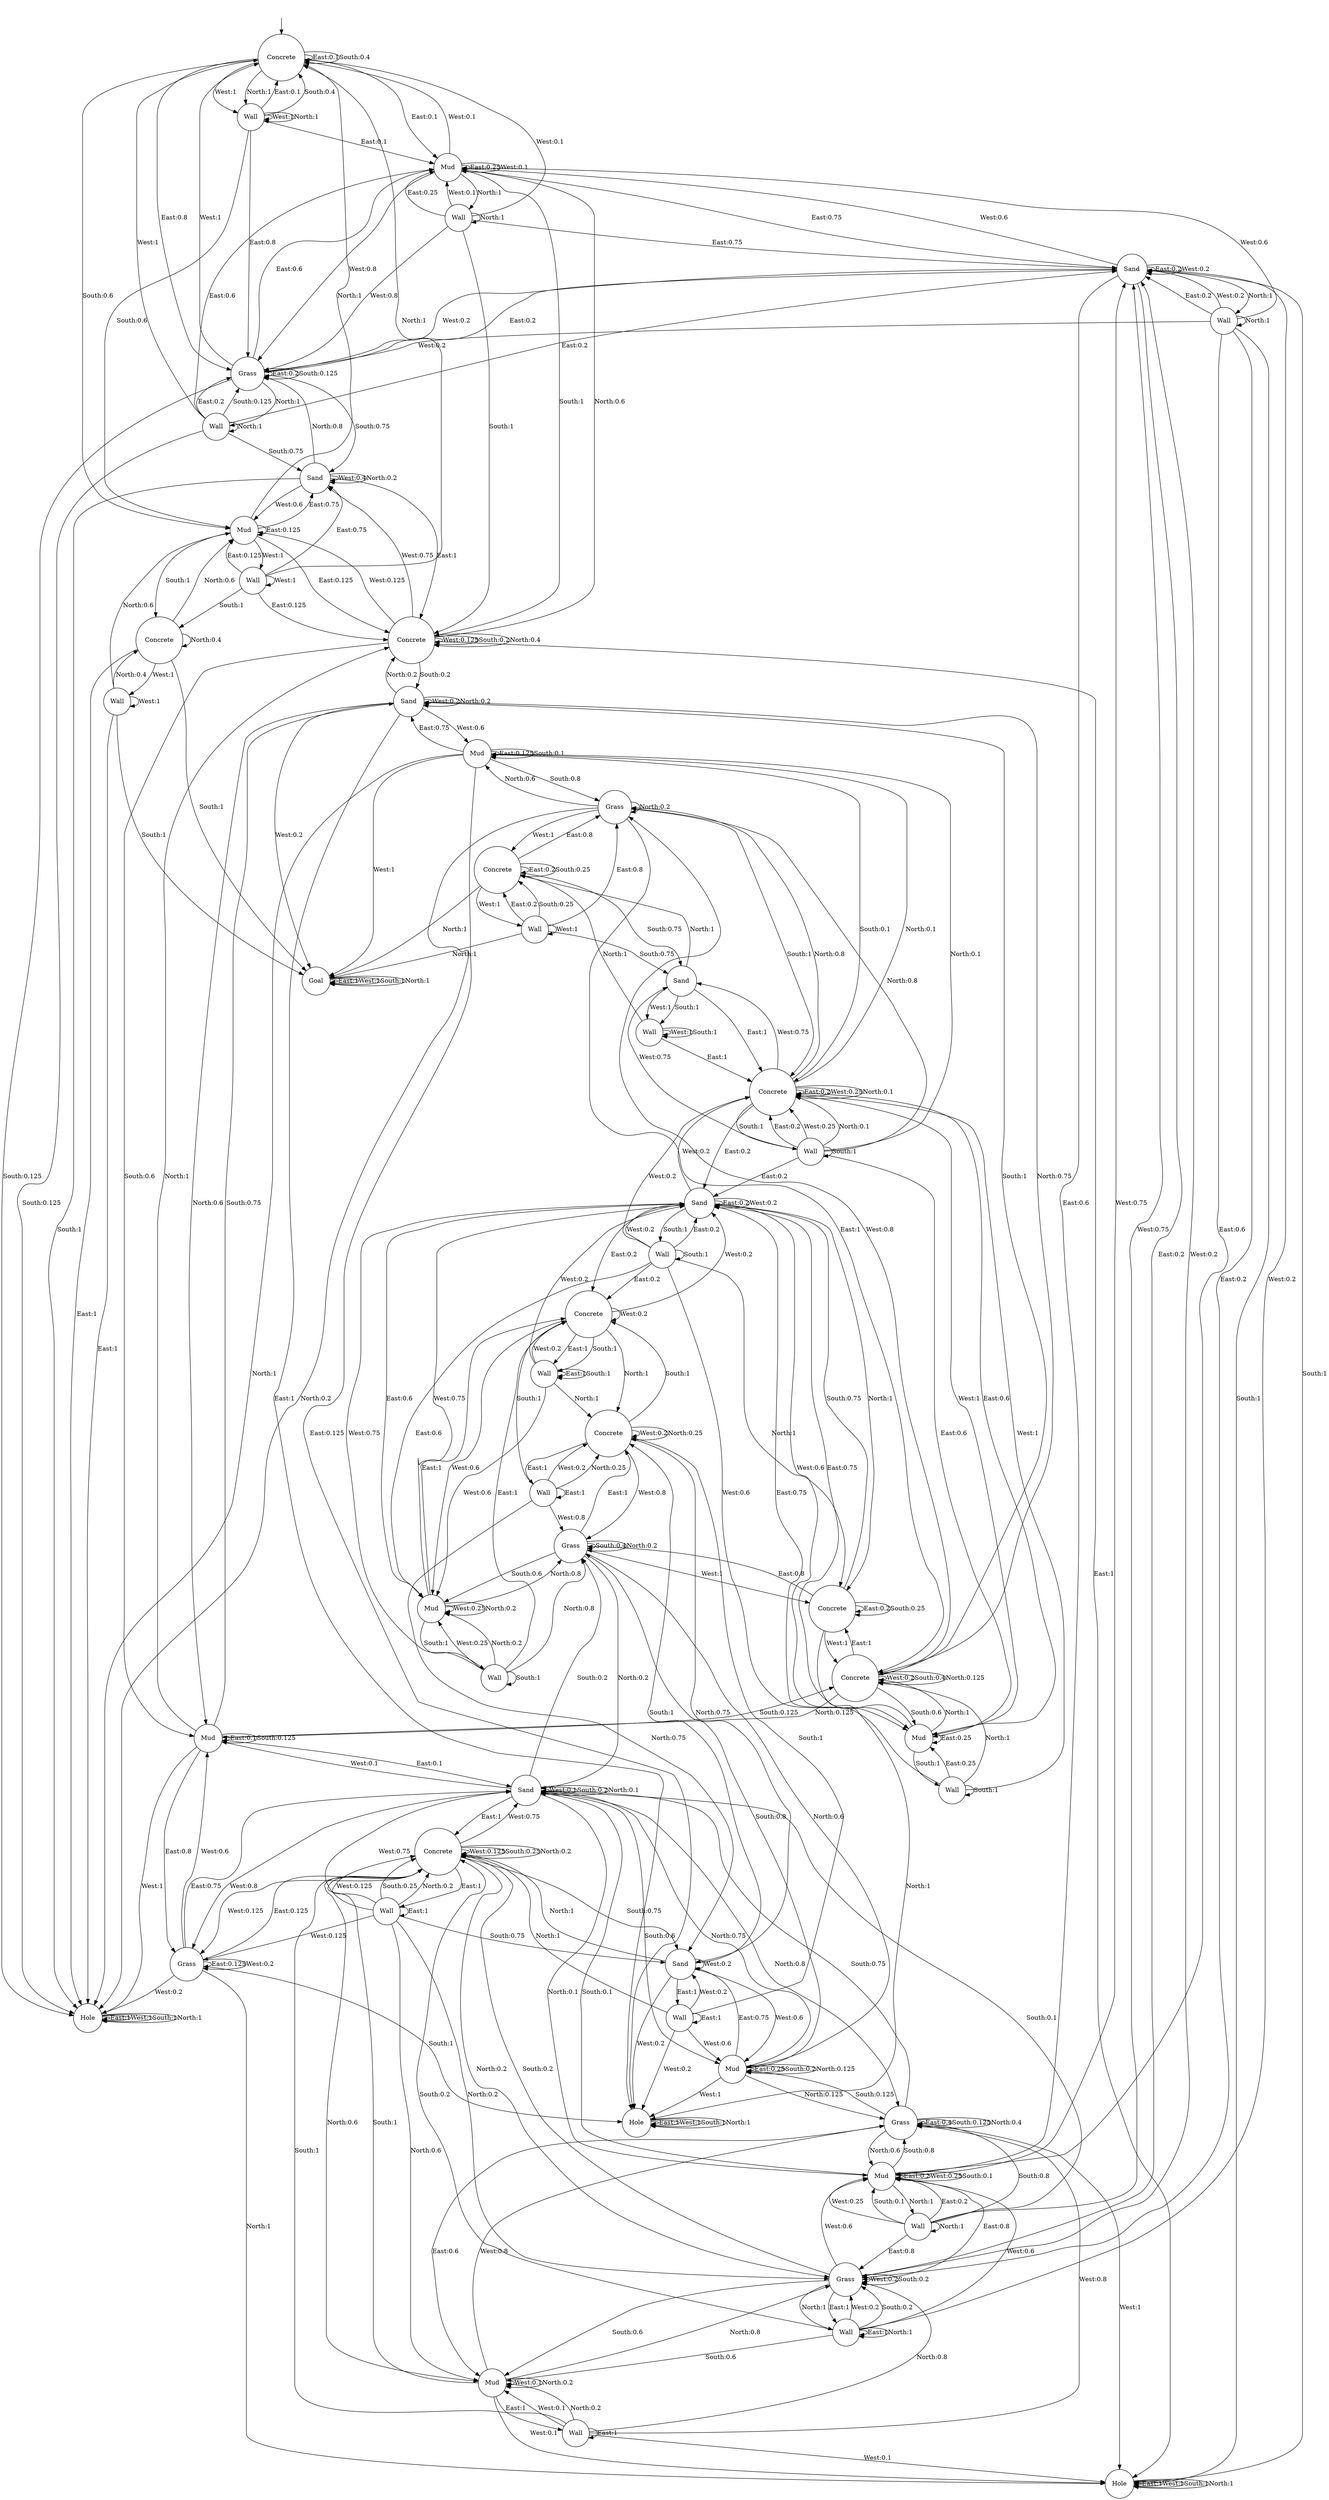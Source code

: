 digraph g {
__start0 [label="" shape="none"];
0 [shape="circle" label="Concrete"];
1 [shape="circle" label="Wall"];
2 [shape="circle" label="Wall"];
3 [shape="circle" label="Mud"];
4 [shape="circle" label="Concrete"];
5 [shape="circle" label="Wall"];
6 [shape="circle" label="Goal"];
7 [shape="circle" label="Concrete"];
8 [shape="circle" label="Wall"];
9 [shape="circle" label="Wall"];
10 [shape="circle" label="Sand"];
11 [shape="circle" label="Wall"];
12 [shape="circle" label="Grass"];
13 [shape="circle" label="Sand"];
14 [shape="circle" label="Hole"];
15 [shape="circle" label="Mud"];
16 [shape="circle" label="Grass"];
17 [shape="circle" label="Concrete"];
18 [shape="circle" label="Wall"];
19 [shape="circle" label="Wall"];
20 [shape="circle" label="Mud"];
21 [shape="circle" label="Concrete"];
22 [shape="circle" label="Mud"];
23 [shape="circle" label="Sand"];
24 [shape="circle" label="Concrete"];
25 [shape="circle" label="Wall"];
26 [shape="circle" label="Mud"];
27 [shape="circle" label="Wall"];
28 [shape="circle" label="Sand"];
29 [shape="circle" label="Hole"];
30 [shape="circle" label="Grass"];
31 [shape="circle" label="Hole"];
32 [shape="circle" label="Concrete"];
33 [shape="circle" label="Wall"];
34 [shape="circle" label="Sand"];
35 [shape="circle" label="Wall"];
36 [shape="circle" label="Mud"];
37 [shape="circle" label="Grass"];
38 [shape="circle" label="Sand"];
39 [shape="circle" label="Mud"];
40 [shape="circle" label="Grass"];
41 [shape="circle" label="Wall"];
42 [shape="circle" label="Mud"];
43 [shape="circle" label="Wall"];
44 [shape="circle" label="Grass"];
45 [shape="circle" label="Wall"];
46 [shape="circle" label="Mud"];
47 [shape="circle" label="Concrete"];
48 [shape="circle" label="Wall"];
49 [shape="circle" label="Wall"];
50 [shape="circle" label="Sand"];
51 [shape="circle" label="Concrete"];
52 [shape="circle" label="Wall"];
53 [shape="circle" label="Concrete"];
54 [shape="circle" label="Wall"];
0 -> 0 [label="East:0.1"];
0 -> 12 [label="East:0.8"];
0 -> 20 [label="East:0.1"];
0 -> 1 [label="West:1"];
0 -> 0 [label="South:0.4"];
0 -> 3 [label="South:0.6"];
0 -> 1 [label="North:1"];
1 -> 0 [label="East:0.1"];
1 -> 12 [label="East:0.8"];
1 -> 20 [label="East:0.1"];
1 -> 1 [label="West:1"];
1 -> 0 [label="South:0.4"];
1 -> 3 [label="South:0.6"];
1 -> 1 [label="North:1"];
2 -> 3 [label="East:0.125"];
2 -> 13 [label="East:0.75"];
2 -> 21 [label="East:0.125"];
2 -> 2 [label="West:1"];
2 -> 4 [label="South:1"];
2 -> 0 [label="North:1"];
3 -> 3 [label="East:0.125"];
3 -> 13 [label="East:0.75"];
3 -> 21 [label="East:0.125"];
3 -> 2 [label="West:1"];
3 -> 4 [label="South:1"];
3 -> 0 [label="North:1"];
4 -> 14 [label="East:1"];
4 -> 5 [label="West:1"];
4 -> 6 [label="South:1"];
4 -> 3 [label="North:0.6"];
4 -> 4 [label="North:0.4"];
5 -> 14 [label="East:1"];
5 -> 5 [label="West:1"];
5 -> 6 [label="South:1"];
5 -> 3 [label="North:0.6"];
5 -> 4 [label="North:0.4"];
6 -> 6 [label="East:1"];
6 -> 6 [label="West:1"];
6 -> 6 [label="South:1"];
6 -> 6 [label="North:1"];
7 -> 7 [label="East:0.2"];
7 -> 16 [label="East:0.8"];
7 -> 8 [label="West:1"];
7 -> 7 [label="South:0.25"];
7 -> 10 [label="South:0.75"];
7 -> 6 [label="North:1"];
8 -> 7 [label="East:0.2"];
8 -> 16 [label="East:0.8"];
8 -> 8 [label="West:1"];
8 -> 7 [label="South:0.25"];
8 -> 10 [label="South:0.75"];
8 -> 6 [label="North:1"];
9 -> 17 [label="East:1"];
9 -> 9 [label="West:1"];
9 -> 9 [label="South:1"];
9 -> 7 [label="North:1"];
10 -> 17 [label="East:1"];
10 -> 9 [label="West:1"];
10 -> 9 [label="South:1"];
10 -> 7 [label="North:1"];
11 -> 12 [label="East:0.2"];
11 -> 20 [label="East:0.6"];
11 -> 28 [label="East:0.2"];
11 -> 0 [label="West:1"];
11 -> 12 [label="South:0.125"];
11 -> 13 [label="South:0.75"];
11 -> 14 [label="South:0.125"];
11 -> 11 [label="North:1"];
12 -> 12 [label="East:0.2"];
12 -> 20 [label="East:0.6"];
12 -> 28 [label="East:0.2"];
12 -> 0 [label="West:1"];
12 -> 12 [label="South:0.125"];
12 -> 13 [label="South:0.75"];
12 -> 14 [label="South:0.125"];
12 -> 11 [label="North:1"];
13 -> 21 [label="East:1"];
13 -> 3 [label="West:0.6"];
13 -> 13 [label="West:0.4"];
13 -> 14 [label="South:1"];
13 -> 12 [label="North:0.8"];
13 -> 13 [label="North:0.2"];
14 -> 14 [label="East:1"];
14 -> 14 [label="West:1"];
14 -> 14 [label="South:1"];
14 -> 14 [label="North:1"];
15 -> 15 [label="East:0.125"];
15 -> 23 [label="East:0.75"];
15 -> 31 [label="East:0.125"];
15 -> 6 [label="West:1"];
15 -> 15 [label="South:0.1"];
15 -> 16 [label="South:0.8"];
15 -> 17 [label="South:0.1"];
15 -> 14 [label="North:1"];
16 -> 24 [label="East:1"];
16 -> 7 [label="West:1"];
16 -> 17 [label="South:1"];
16 -> 14 [label="North:0.2"];
16 -> 15 [label="North:0.6"];
16 -> 16 [label="North:0.2"];
17 -> 17 [label="East:0.2"];
17 -> 26 [label="East:0.6"];
17 -> 34 [label="East:0.2"];
17 -> 10 [label="West:0.75"];
17 -> 17 [label="West:0.25"];
17 -> 18 [label="South:1"];
17 -> 15 [label="North:0.1"];
17 -> 16 [label="North:0.8"];
17 -> 17 [label="North:0.1"];
18 -> 17 [label="East:0.2"];
18 -> 26 [label="East:0.6"];
18 -> 34 [label="East:0.2"];
18 -> 10 [label="West:0.75"];
18 -> 17 [label="West:0.25"];
18 -> 18 [label="South:1"];
18 -> 15 [label="North:0.1"];
18 -> 16 [label="North:0.8"];
18 -> 17 [label="North:0.1"];
19 -> 20 [label="East:0.25"];
19 -> 28 [label="East:0.75"];
19 -> 0 [label="West:0.1"];
19 -> 12 [label="West:0.8"];
19 -> 20 [label="West:0.1"];
19 -> 21 [label="South:1"];
19 -> 19 [label="North:1"];
20 -> 20 [label="East:0.25"];
20 -> 28 [label="East:0.75"];
20 -> 0 [label="West:0.1"];
20 -> 12 [label="West:0.8"];
20 -> 20 [label="West:0.1"];
20 -> 21 [label="South:1"];
20 -> 19 [label="North:1"];
21 -> 29 [label="East:1"];
21 -> 3 [label="West:0.125"];
21 -> 13 [label="West:0.75"];
21 -> 21 [label="West:0.125"];
21 -> 21 [label="South:0.2"];
21 -> 22 [label="South:0.6"];
21 -> 23 [label="South:0.2"];
21 -> 20 [label="North:0.6"];
21 -> 21 [label="North:0.4"];
22 -> 22 [label="East:0.1"];
22 -> 30 [label="East:0.8"];
22 -> 38 [label="East:0.1"];
22 -> 14 [label="West:1"];
22 -> 22 [label="South:0.125"];
22 -> 23 [label="South:0.75"];
22 -> 24 [label="South:0.125"];
22 -> 21 [label="North:1"];
23 -> 31 [label="East:1"];
23 -> 6 [label="West:0.2"];
23 -> 15 [label="West:0.6"];
23 -> 23 [label="West:0.2"];
23 -> 24 [label="South:1"];
23 -> 21 [label="North:0.2"];
23 -> 22 [label="North:0.6"];
23 -> 23 [label="North:0.2"];
24 -> 32 [label="East:1"];
24 -> 16 [label="West:0.8"];
24 -> 24 [label="West:0.2"];
24 -> 24 [label="South:0.4"];
24 -> 26 [label="South:0.6"];
24 -> 22 [label="North:0.125"];
24 -> 23 [label="North:0.75"];
24 -> 24 [label="North:0.125"];
25 -> 26 [label="East:0.25"];
25 -> 34 [label="East:0.75"];
25 -> 17 [label="West:1"];
25 -> 25 [label="South:1"];
25 -> 24 [label="North:1"];
26 -> 26 [label="East:0.25"];
26 -> 34 [label="East:0.75"];
26 -> 17 [label="West:1"];
26 -> 25 [label="South:1"];
26 -> 24 [label="North:1"];
27 -> 28 [label="East:0.2"];
27 -> 36 [label="East:0.6"];
27 -> 44 [label="East:0.2"];
27 -> 12 [label="West:0.2"];
27 -> 20 [label="West:0.6"];
27 -> 28 [label="West:0.2"];
27 -> 29 [label="South:1"];
27 -> 27 [label="North:1"];
28 -> 28 [label="East:0.2"];
28 -> 36 [label="East:0.6"];
28 -> 44 [label="East:0.2"];
28 -> 12 [label="West:0.2"];
28 -> 20 [label="West:0.6"];
28 -> 28 [label="West:0.2"];
28 -> 29 [label="South:1"];
28 -> 27 [label="North:1"];
29 -> 29 [label="East:1"];
29 -> 29 [label="West:1"];
29 -> 29 [label="South:1"];
29 -> 29 [label="North:1"];
30 -> 30 [label="East:0.125"];
30 -> 38 [label="East:0.75"];
30 -> 47 [label="East:0.125"];
30 -> 14 [label="West:0.2"];
30 -> 22 [label="West:0.6"];
30 -> 30 [label="West:0.2"];
30 -> 31 [label="South:1"];
30 -> 29 [label="North:1"];
31 -> 31 [label="East:1"];
31 -> 31 [label="West:1"];
31 -> 31 [label="South:1"];
31 -> 31 [label="North:1"];
32 -> 32 [label="East:0.2"];
32 -> 40 [label="East:0.8"];
32 -> 24 [label="West:1"];
32 -> 32 [label="South:0.25"];
32 -> 34 [label="South:0.75"];
32 -> 31 [label="North:1"];
33 -> 34 [label="East:0.2"];
33 -> 42 [label="East:0.6"];
33 -> 53 [label="East:0.2"];
33 -> 17 [label="West:0.2"];
33 -> 26 [label="West:0.6"];
33 -> 34 [label="West:0.2"];
33 -> 33 [label="South:1"];
33 -> 32 [label="North:1"];
34 -> 34 [label="East:0.2"];
34 -> 42 [label="East:0.6"];
34 -> 53 [label="East:0.2"];
34 -> 17 [label="West:0.2"];
34 -> 26 [label="West:0.6"];
34 -> 34 [label="West:0.2"];
34 -> 33 [label="South:1"];
34 -> 32 [label="North:1"];
35 -> 36 [label="East:0.2"];
35 -> 44 [label="East:0.8"];
35 -> 28 [label="West:0.75"];
35 -> 36 [label="West:0.25"];
35 -> 36 [label="South:0.1"];
35 -> 37 [label="South:0.8"];
35 -> 38 [label="South:0.1"];
35 -> 35 [label="North:1"];
36 -> 36 [label="East:0.2"];
36 -> 44 [label="East:0.8"];
36 -> 28 [label="West:0.75"];
36 -> 36 [label="West:0.25"];
36 -> 36 [label="South:0.1"];
36 -> 37 [label="South:0.8"];
36 -> 38 [label="South:0.1"];
36 -> 35 [label="North:1"];
37 -> 37 [label="East:0.4"];
37 -> 46 [label="East:0.6"];
37 -> 29 [label="West:1"];
37 -> 37 [label="South:0.125"];
37 -> 38 [label="South:0.75"];
37 -> 39 [label="South:0.125"];
37 -> 36 [label="North:0.6"];
37 -> 37 [label="North:0.4"];
38 -> 47 [label="East:1"];
38 -> 22 [label="West:0.1"];
38 -> 30 [label="West:0.8"];
38 -> 38 [label="West:0.1"];
38 -> 38 [label="South:0.2"];
38 -> 39 [label="South:0.6"];
38 -> 40 [label="South:0.2"];
38 -> 36 [label="North:0.1"];
38 -> 37 [label="North:0.8"];
38 -> 38 [label="North:0.1"];
39 -> 39 [label="East:0.25"];
39 -> 50 [label="East:0.75"];
39 -> 31 [label="West:1"];
39 -> 39 [label="South:0.2"];
39 -> 40 [label="South:0.8"];
39 -> 37 [label="North:0.125"];
39 -> 38 [label="North:0.75"];
39 -> 39 [label="North:0.125"];
40 -> 51 [label="East:1"];
40 -> 32 [label="West:1"];
40 -> 40 [label="South:0.4"];
40 -> 42 [label="South:0.6"];
40 -> 38 [label="North:0.2"];
40 -> 39 [label="North:0.6"];
40 -> 40 [label="North:0.2"];
41 -> 53 [label="East:1"];
41 -> 34 [label="West:0.75"];
41 -> 42 [label="West:0.25"];
41 -> 41 [label="South:1"];
41 -> 40 [label="North:0.8"];
41 -> 42 [label="North:0.2"];
42 -> 53 [label="East:1"];
42 -> 34 [label="West:0.75"];
42 -> 42 [label="West:0.25"];
42 -> 41 [label="South:1"];
42 -> 40 [label="North:0.8"];
42 -> 42 [label="North:0.2"];
43 -> 43 [label="East:1"];
43 -> 28 [label="West:0.2"];
43 -> 36 [label="West:0.6"];
43 -> 44 [label="West:0.2"];
43 -> 44 [label="South:0.2"];
43 -> 46 [label="South:0.6"];
43 -> 47 [label="South:0.2"];
43 -> 43 [label="North:1"];
44 -> 43 [label="East:1"];
44 -> 28 [label="West:0.2"];
44 -> 36 [label="West:0.6"];
44 -> 44 [label="West:0.2"];
44 -> 44 [label="South:0.2"];
44 -> 46 [label="South:0.6"];
44 -> 47 [label="South:0.2"];
44 -> 43 [label="North:1"];
45 -> 45 [label="East:1"];
45 -> 29 [label="West:0.1"];
45 -> 37 [label="West:0.8"];
45 -> 46 [label="West:0.1"];
45 -> 47 [label="South:1"];
45 -> 44 [label="North:0.8"];
45 -> 46 [label="North:0.2"];
46 -> 45 [label="East:1"];
46 -> 29 [label="West:0.1"];
46 -> 37 [label="West:0.8"];
46 -> 46 [label="West:0.1"];
46 -> 47 [label="South:1"];
46 -> 44 [label="North:0.8"];
46 -> 46 [label="North:0.2"];
47 -> 48 [label="East:1"];
47 -> 30 [label="West:0.125"];
47 -> 38 [label="West:0.75"];
47 -> 47 [label="West:0.125"];
47 -> 47 [label="South:0.25"];
47 -> 50 [label="South:0.75"];
47 -> 44 [label="North:0.2"];
47 -> 46 [label="North:0.6"];
47 -> 47 [label="North:0.2"];
48 -> 48 [label="East:1"];
48 -> 30 [label="West:0.125"];
48 -> 38 [label="West:0.75"];
48 -> 47 [label="West:0.125"];
48 -> 47 [label="South:0.25"];
48 -> 50 [label="South:0.75"];
48 -> 44 [label="North:0.2"];
48 -> 46 [label="North:0.6"];
48 -> 47 [label="North:0.2"];
49 -> 49 [label="East:1"];
49 -> 31 [label="West:0.2"];
49 -> 39 [label="West:0.6"];
49 -> 50 [label="West:0.2"];
49 -> 51 [label="South:1"];
49 -> 47 [label="North:1"];
50 -> 49 [label="East:1"];
50 -> 31 [label="West:0.2"];
50 -> 39 [label="West:0.6"];
50 -> 50 [label="West:0.2"];
50 -> 51 [label="South:1"];
50 -> 47 [label="North:1"];
51 -> 52 [label="East:1"];
51 -> 40 [label="West:0.8"];
51 -> 51 [label="West:0.2"];
51 -> 53 [label="South:1"];
51 -> 50 [label="North:0.75"];
51 -> 51 [label="North:0.25"];
52 -> 52 [label="East:1"];
52 -> 40 [label="West:0.8"];
52 -> 51 [label="West:0.2"];
52 -> 53 [label="South:1"];
52 -> 50 [label="North:0.75"];
52 -> 51 [label="North:0.25"];
53 -> 54 [label="East:1"];
53 -> 34 [label="West:0.2"];
53 -> 42 [label="West:0.6"];
53 -> 53 [label="West:0.2"];
53 -> 54 [label="South:1"];
53 -> 51 [label="North:1"];
54 -> 54 [label="East:1"];
54 -> 34 [label="West:0.2"];
54 -> 42 [label="West:0.6"];
54 -> 53 [label="West:0.2"];
54 -> 54 [label="South:1"];
54 -> 51 [label="North:1"];
__start0 -> 0;
}
